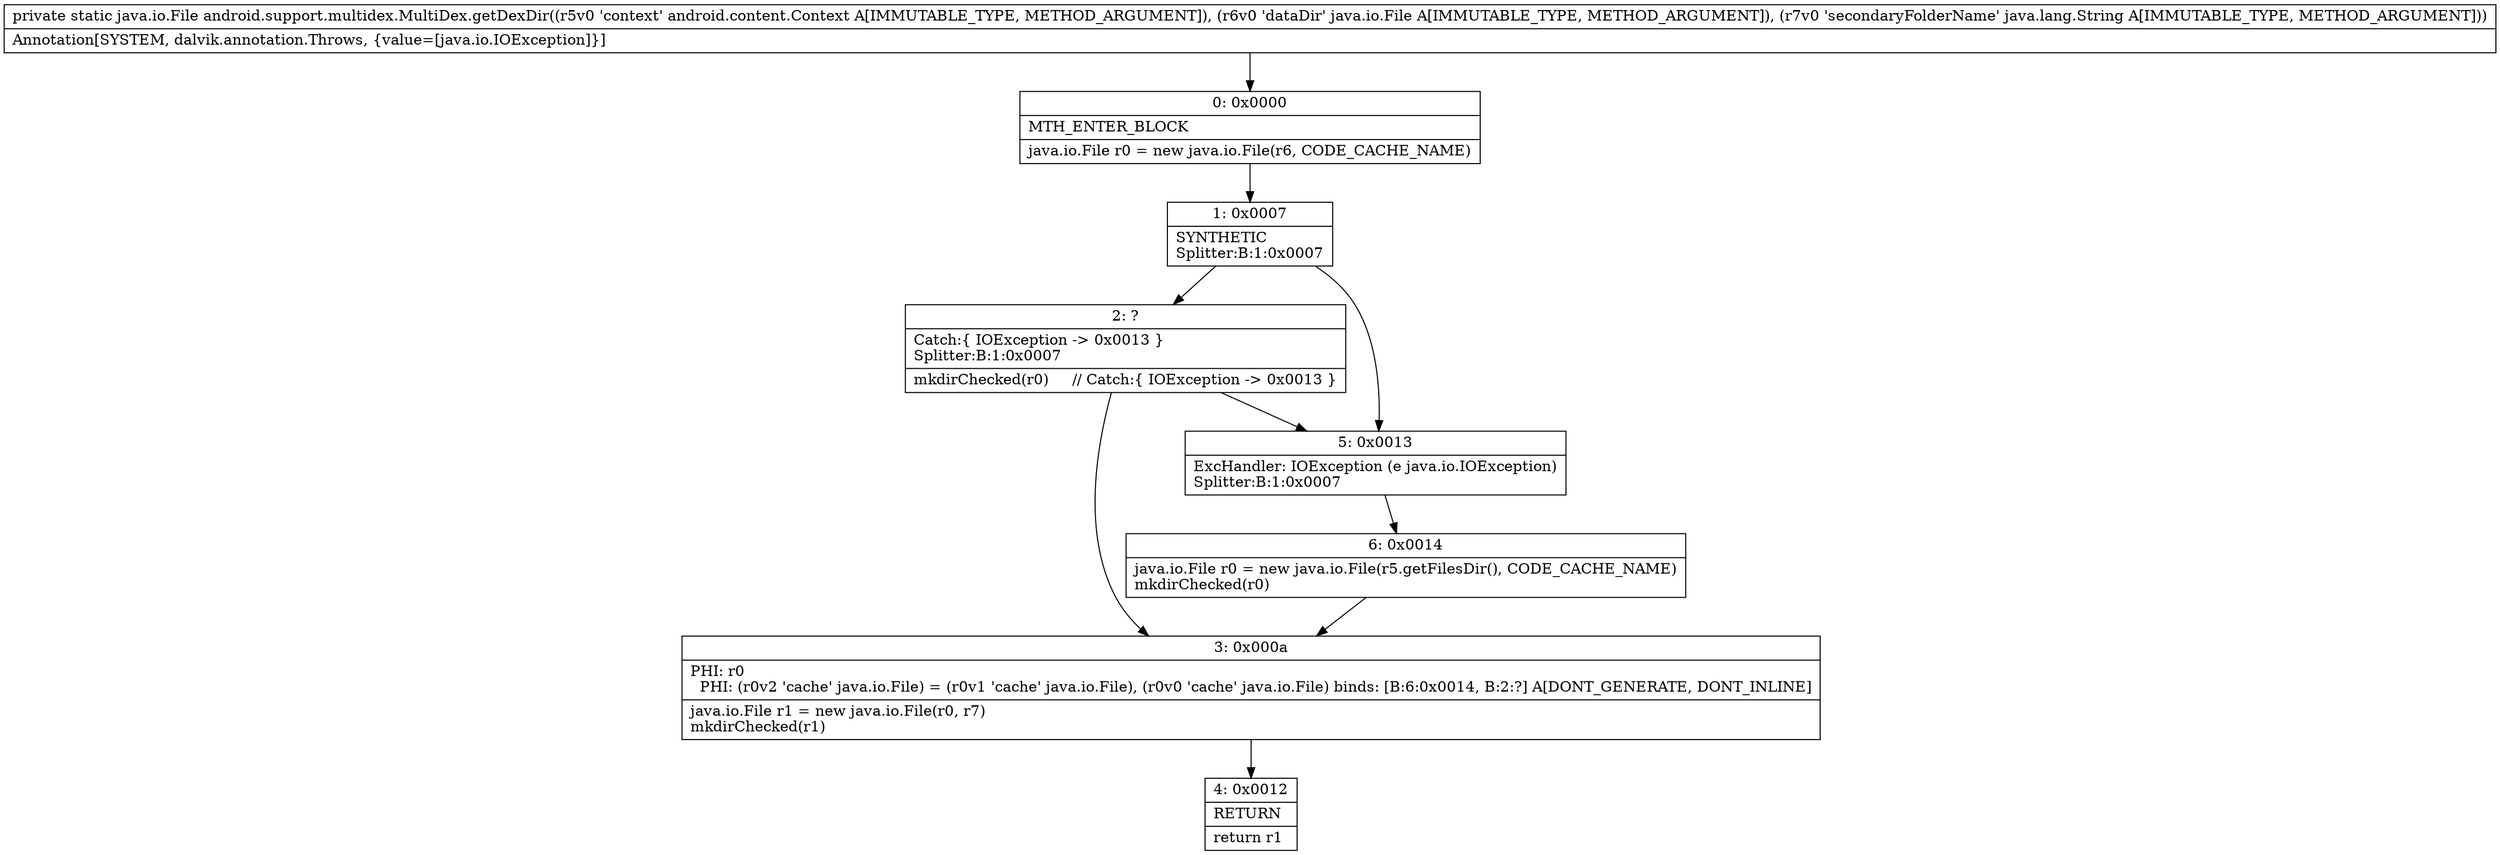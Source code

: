 digraph "CFG forandroid.support.multidex.MultiDex.getDexDir(Landroid\/content\/Context;Ljava\/io\/File;Ljava\/lang\/String;)Ljava\/io\/File;" {
Node_0 [shape=record,label="{0\:\ 0x0000|MTH_ENTER_BLOCK\l|java.io.File r0 = new java.io.File(r6, CODE_CACHE_NAME)\l}"];
Node_1 [shape=record,label="{1\:\ 0x0007|SYNTHETIC\lSplitter:B:1:0x0007\l}"];
Node_2 [shape=record,label="{2\:\ ?|Catch:\{ IOException \-\> 0x0013 \}\lSplitter:B:1:0x0007\l|mkdirChecked(r0)     \/\/ Catch:\{ IOException \-\> 0x0013 \}\l}"];
Node_3 [shape=record,label="{3\:\ 0x000a|PHI: r0 \l  PHI: (r0v2 'cache' java.io.File) = (r0v1 'cache' java.io.File), (r0v0 'cache' java.io.File) binds: [B:6:0x0014, B:2:?] A[DONT_GENERATE, DONT_INLINE]\l|java.io.File r1 = new java.io.File(r0, r7)\lmkdirChecked(r1)\l}"];
Node_4 [shape=record,label="{4\:\ 0x0012|RETURN\l|return r1\l}"];
Node_5 [shape=record,label="{5\:\ 0x0013|ExcHandler: IOException (e java.io.IOException)\lSplitter:B:1:0x0007\l}"];
Node_6 [shape=record,label="{6\:\ 0x0014|java.io.File r0 = new java.io.File(r5.getFilesDir(), CODE_CACHE_NAME)\lmkdirChecked(r0)\l}"];
MethodNode[shape=record,label="{private static java.io.File android.support.multidex.MultiDex.getDexDir((r5v0 'context' android.content.Context A[IMMUTABLE_TYPE, METHOD_ARGUMENT]), (r6v0 'dataDir' java.io.File A[IMMUTABLE_TYPE, METHOD_ARGUMENT]), (r7v0 'secondaryFolderName' java.lang.String A[IMMUTABLE_TYPE, METHOD_ARGUMENT]))  | Annotation[SYSTEM, dalvik.annotation.Throws, \{value=[java.io.IOException]\}]\l}"];
MethodNode -> Node_0;
Node_0 -> Node_1;
Node_1 -> Node_2;
Node_1 -> Node_5;
Node_2 -> Node_3;
Node_2 -> Node_5;
Node_3 -> Node_4;
Node_5 -> Node_6;
Node_6 -> Node_3;
}

